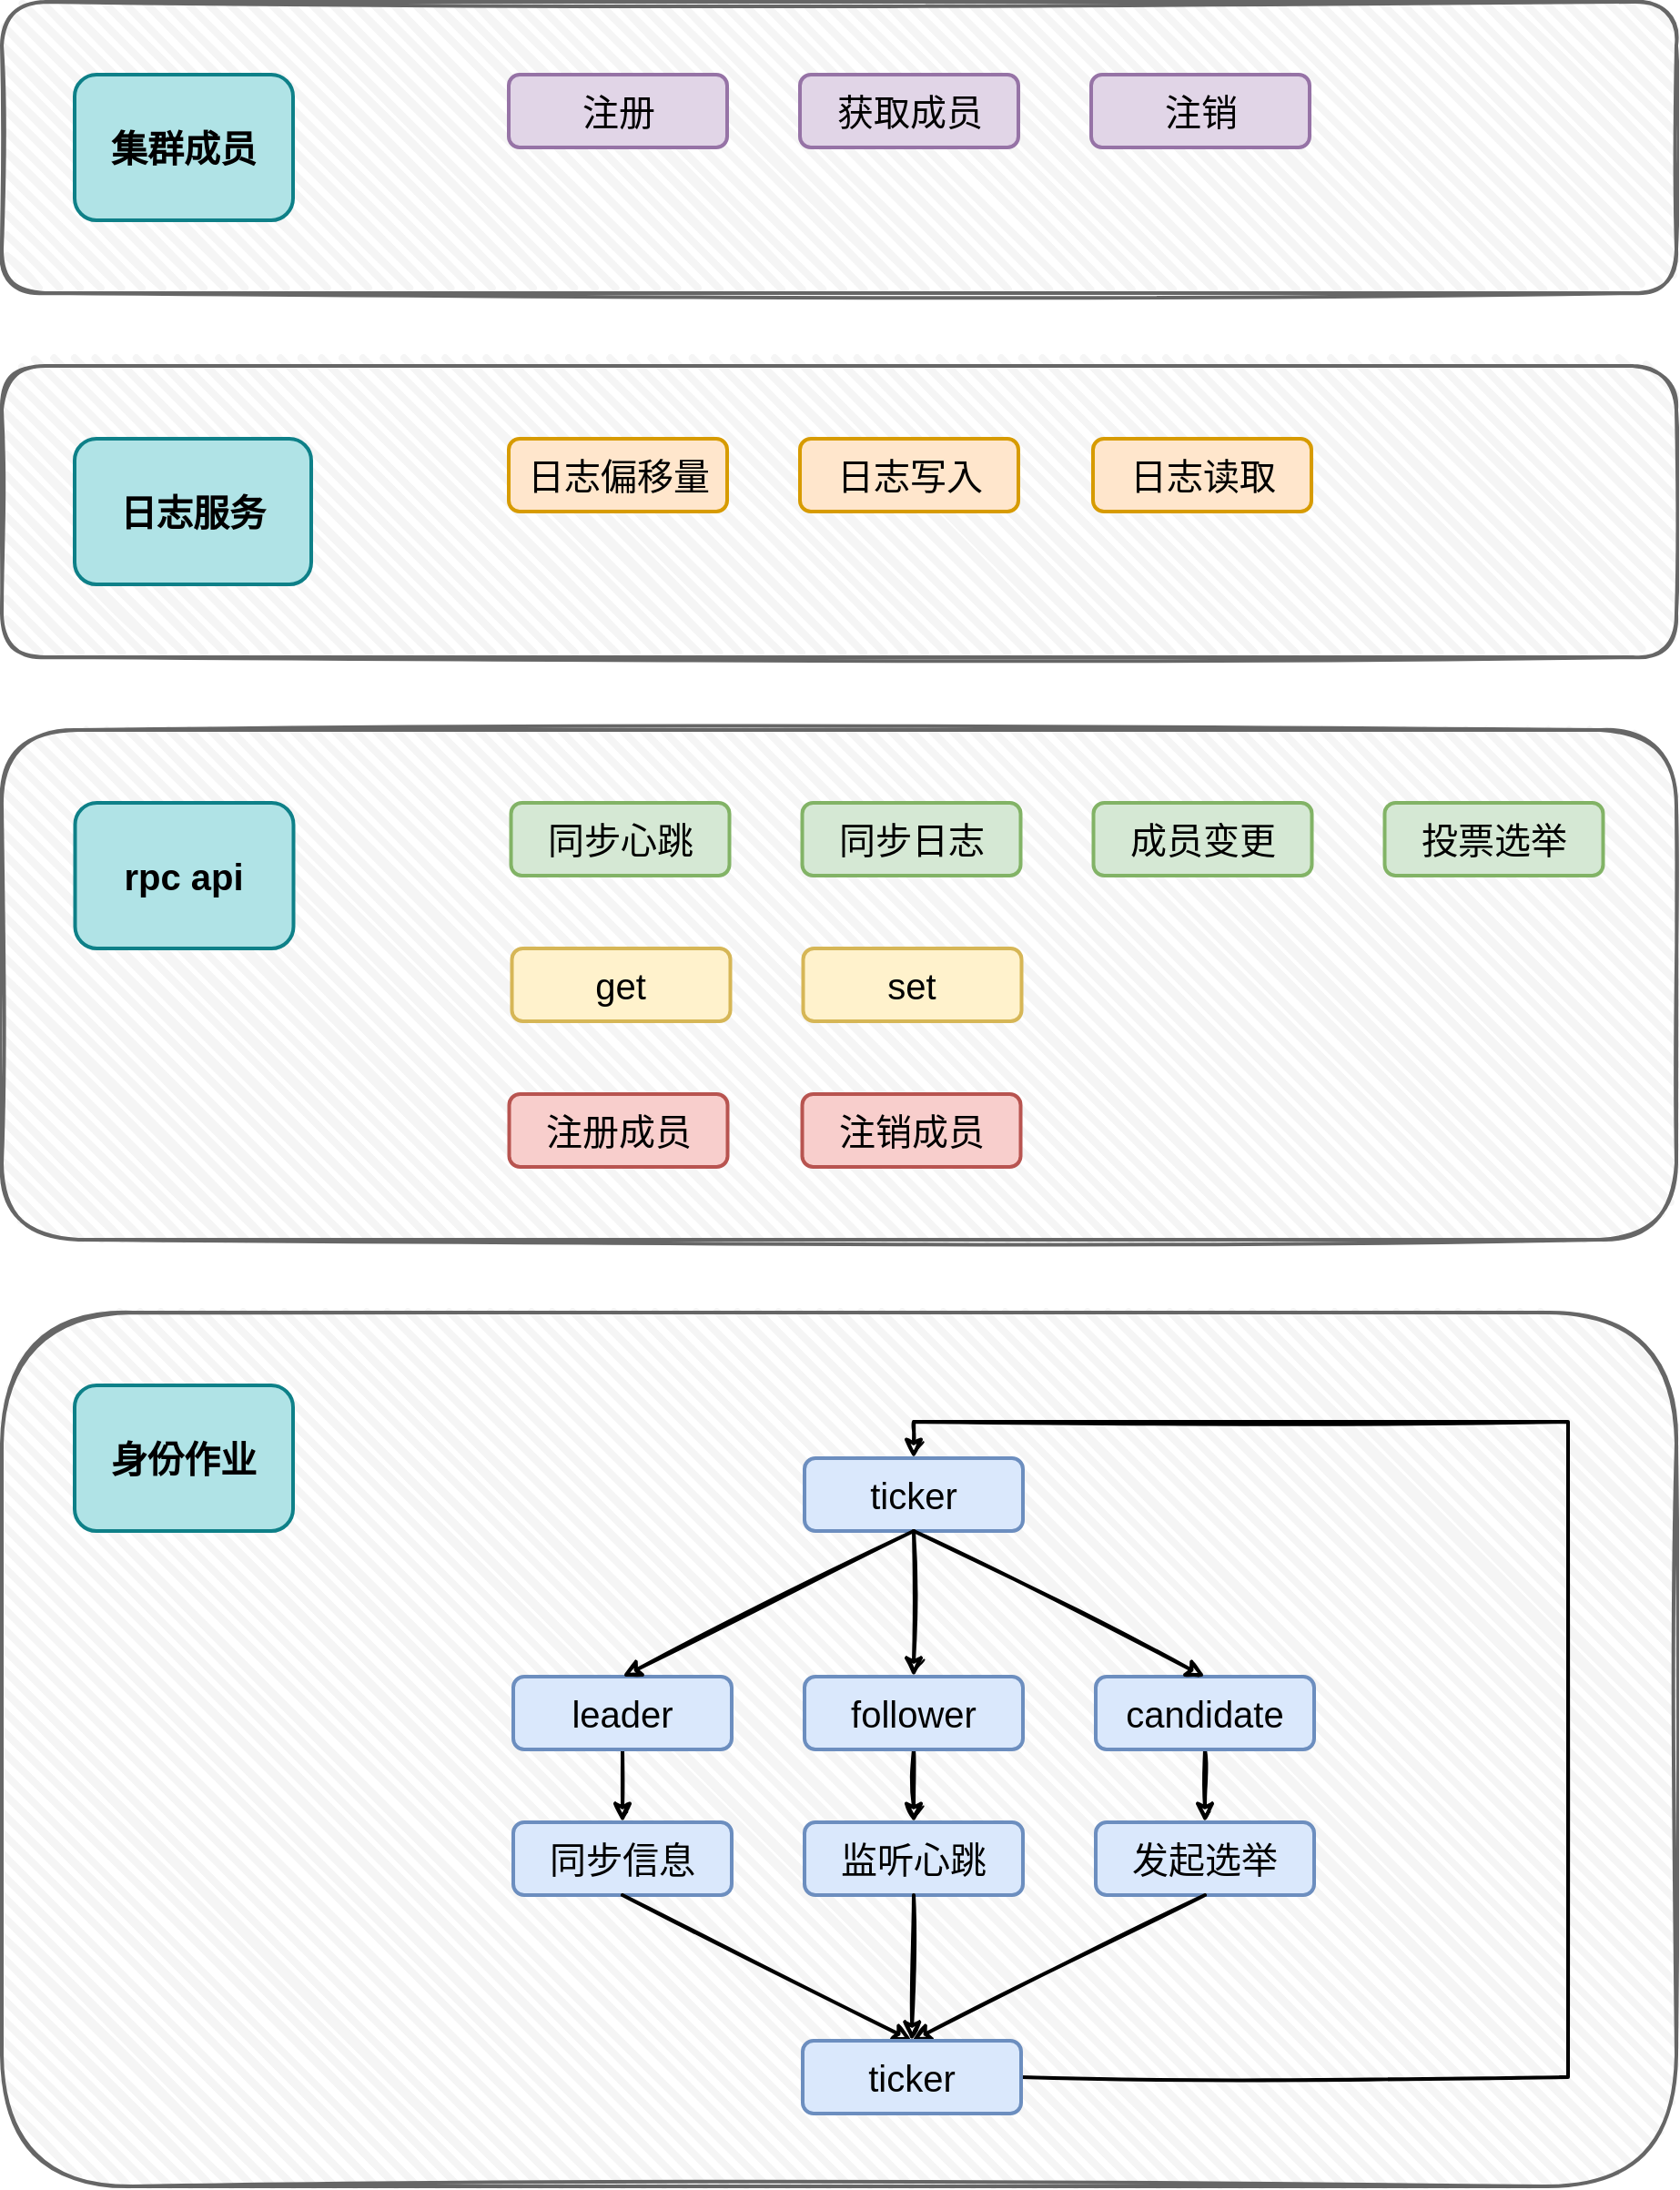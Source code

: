 <mxfile version="20.6.0" type="github">
  <diagram id="WJmWAj2H6MkocXoO3MCA" name="第 1 页">
    <mxGraphModel dx="1892" dy="2237" grid="1" gridSize="10" guides="1" tooltips="1" connect="1" arrows="1" fold="1" page="1" pageScale="1" pageWidth="827" pageHeight="1169" math="0" shadow="0">
      <root>
        <mxCell id="0" />
        <mxCell id="1" parent="0" />
        <mxCell id="dnkSuuYGsKeZ5wUBdyGk-54" value="" style="rounded=1;whiteSpace=wrap;html=1;strokeWidth=2;fillWeight=4;hachureGap=8;hachureAngle=45;fillColor=#f5f5f5;sketch=1;fontSize=20;fontColor=#333333;strokeColor=#666666;" vertex="1" parent="1">
          <mxGeometry x="120" y="-320" width="920" height="160" as="geometry" />
        </mxCell>
        <mxCell id="dnkSuuYGsKeZ5wUBdyGk-53" value="" style="rounded=1;whiteSpace=wrap;html=1;strokeWidth=2;fillWeight=4;hachureGap=8;hachureAngle=45;fillColor=#f5f5f5;sketch=1;fontSize=20;fontColor=#333333;strokeColor=#666666;" vertex="1" parent="1">
          <mxGeometry x="120" y="-120" width="920" height="160" as="geometry" />
        </mxCell>
        <mxCell id="dnkSuuYGsKeZ5wUBdyGk-52" value="" style="rounded=1;whiteSpace=wrap;html=1;strokeWidth=2;fillWeight=4;hachureGap=8;hachureAngle=45;fillColor=#f5f5f5;sketch=1;fontSize=20;fontColor=#333333;strokeColor=#666666;" vertex="1" parent="1">
          <mxGeometry x="120" y="80" width="920" height="280" as="geometry" />
        </mxCell>
        <mxCell id="dnkSuuYGsKeZ5wUBdyGk-51" value="" style="rounded=1;whiteSpace=wrap;html=1;strokeWidth=2;fillWeight=4;hachureGap=8;hachureAngle=45;fillColor=#f5f5f5;sketch=1;fontSize=20;fontColor=#333333;strokeColor=#666666;" vertex="1" parent="1">
          <mxGeometry x="120" y="400" width="920" height="480" as="geometry" />
        </mxCell>
        <mxCell id="dnkSuuYGsKeZ5wUBdyGk-3" value="身份作业" style="rounded=1;whiteSpace=wrap;html=1;strokeWidth=2;fillWeight=4;hachureGap=8;hachureAngle=45;fillColor=#b0e3e6;sketch=0;strokeColor=#0e8088;fontSize=20;fontStyle=1" vertex="1" parent="1">
          <mxGeometry x="160" y="440" width="120" height="80" as="geometry" />
        </mxCell>
        <mxCell id="dnkSuuYGsKeZ5wUBdyGk-4" value="rpc api" style="rounded=1;whiteSpace=wrap;html=1;strokeWidth=2;fillWeight=4;hachureGap=8;hachureAngle=45;fillColor=#b0e3e6;sketch=0;strokeColor=#0e8088;fontSize=20;fontStyle=1" vertex="1" parent="1">
          <mxGeometry x="160.25" y="120" width="120" height="80" as="geometry" />
        </mxCell>
        <mxCell id="dnkSuuYGsKeZ5wUBdyGk-5" value="日志服务" style="rounded=1;whiteSpace=wrap;html=1;strokeWidth=2;fillWeight=4;hachureGap=8;hachureAngle=45;fillColor=#b0e3e6;sketch=0;strokeColor=#0e8088;fontSize=20;fontStyle=1" vertex="1" parent="1">
          <mxGeometry x="160" y="-80" width="130" height="80" as="geometry" />
        </mxCell>
        <mxCell id="dnkSuuYGsKeZ5wUBdyGk-24" style="edgeStyle=orthogonalEdgeStyle;rounded=0;orthogonalLoop=1;jettySize=auto;html=1;fontSize=20;strokeWidth=2;sketch=1;" edge="1" parent="1" source="dnkSuuYGsKeZ5wUBdyGk-6" target="dnkSuuYGsKeZ5wUBdyGk-9">
          <mxGeometry relative="1" as="geometry" />
        </mxCell>
        <mxCell id="dnkSuuYGsKeZ5wUBdyGk-6" value="leader" style="rounded=1;whiteSpace=wrap;html=1;strokeWidth=2;fillWeight=4;hachureGap=8;hachureAngle=45;fillColor=#dae8fc;sketch=0;fontSize=20;strokeColor=#6c8ebf;" vertex="1" parent="1">
          <mxGeometry x="401" y="600" width="120" height="40" as="geometry" />
        </mxCell>
        <mxCell id="dnkSuuYGsKeZ5wUBdyGk-25" style="edgeStyle=orthogonalEdgeStyle;rounded=0;sketch=1;orthogonalLoop=1;jettySize=auto;html=1;strokeWidth=2;fontSize=20;" edge="1" parent="1" source="dnkSuuYGsKeZ5wUBdyGk-7" target="dnkSuuYGsKeZ5wUBdyGk-10">
          <mxGeometry relative="1" as="geometry" />
        </mxCell>
        <mxCell id="dnkSuuYGsKeZ5wUBdyGk-7" value="follower" style="rounded=1;whiteSpace=wrap;html=1;strokeWidth=2;fillWeight=4;hachureGap=8;hachureAngle=45;fillColor=#dae8fc;sketch=0;fontSize=20;strokeColor=#6c8ebf;" vertex="1" parent="1">
          <mxGeometry x="561" y="600" width="120" height="40" as="geometry" />
        </mxCell>
        <mxCell id="dnkSuuYGsKeZ5wUBdyGk-26" style="edgeStyle=orthogonalEdgeStyle;rounded=0;sketch=1;orthogonalLoop=1;jettySize=auto;html=1;entryX=0.5;entryY=0;entryDx=0;entryDy=0;strokeWidth=2;fontSize=20;" edge="1" parent="1" source="dnkSuuYGsKeZ5wUBdyGk-8" target="dnkSuuYGsKeZ5wUBdyGk-11">
          <mxGeometry relative="1" as="geometry" />
        </mxCell>
        <mxCell id="dnkSuuYGsKeZ5wUBdyGk-8" value="candidate" style="rounded=1;whiteSpace=wrap;html=1;strokeWidth=2;fillWeight=4;hachureGap=8;hachureAngle=45;fillColor=#dae8fc;sketch=0;fontSize=20;strokeColor=#6c8ebf;" vertex="1" parent="1">
          <mxGeometry x="721" y="600" width="120" height="40" as="geometry" />
        </mxCell>
        <mxCell id="dnkSuuYGsKeZ5wUBdyGk-9" value="同步信息" style="rounded=1;whiteSpace=wrap;html=1;strokeWidth=2;fillWeight=4;hachureGap=8;hachureAngle=45;fillColor=#dae8fc;sketch=0;fontSize=20;strokeColor=#6c8ebf;" vertex="1" parent="1">
          <mxGeometry x="401" y="680" width="120" height="40" as="geometry" />
        </mxCell>
        <mxCell id="dnkSuuYGsKeZ5wUBdyGk-10" value="监听心跳" style="rounded=1;whiteSpace=wrap;html=1;strokeWidth=2;fillWeight=4;hachureGap=8;hachureAngle=45;fillColor=#dae8fc;sketch=0;fontSize=20;strokeColor=#6c8ebf;" vertex="1" parent="1">
          <mxGeometry x="561" y="680" width="120" height="40" as="geometry" />
        </mxCell>
        <mxCell id="dnkSuuYGsKeZ5wUBdyGk-11" value="发起选举" style="rounded=1;whiteSpace=wrap;html=1;strokeWidth=2;fillWeight=4;hachureGap=8;hachureAngle=45;fillColor=#dae8fc;sketch=0;fontSize=20;strokeColor=#6c8ebf;" vertex="1" parent="1">
          <mxGeometry x="721" y="680" width="120" height="40" as="geometry" />
        </mxCell>
        <mxCell id="dnkSuuYGsKeZ5wUBdyGk-12" value="同步心跳" style="rounded=1;whiteSpace=wrap;html=1;strokeWidth=2;fillWeight=4;hachureGap=8;hachureAngle=45;fillColor=#d5e8d4;sketch=0;fontSize=20;strokeColor=#82b366;" vertex="1" parent="1">
          <mxGeometry x="399.75" y="120" width="120" height="40" as="geometry" />
        </mxCell>
        <mxCell id="dnkSuuYGsKeZ5wUBdyGk-13" value="同步日志" style="rounded=1;whiteSpace=wrap;html=1;strokeWidth=2;fillWeight=4;hachureGap=8;hachureAngle=45;fillColor=#d5e8d4;sketch=0;fontSize=20;strokeColor=#82b366;" vertex="1" parent="1">
          <mxGeometry x="559.75" y="120" width="120" height="40" as="geometry" />
        </mxCell>
        <mxCell id="dnkSuuYGsKeZ5wUBdyGk-14" value="成员变更" style="rounded=1;whiteSpace=wrap;html=1;strokeWidth=2;fillWeight=4;hachureGap=8;hachureAngle=45;fillColor=#d5e8d4;sketch=0;fontSize=20;strokeColor=#82b366;" vertex="1" parent="1">
          <mxGeometry x="719.75" y="120" width="120" height="40" as="geometry" />
        </mxCell>
        <mxCell id="dnkSuuYGsKeZ5wUBdyGk-15" value="投票选举" style="rounded=1;whiteSpace=wrap;html=1;strokeWidth=2;fillWeight=4;hachureGap=8;hachureAngle=45;fillColor=#d5e8d4;sketch=0;fontSize=20;strokeColor=#82b366;" vertex="1" parent="1">
          <mxGeometry x="879.75" y="120" width="120" height="40" as="geometry" />
        </mxCell>
        <mxCell id="dnkSuuYGsKeZ5wUBdyGk-16" value="get" style="rounded=1;whiteSpace=wrap;html=1;strokeWidth=2;fillWeight=4;hachureGap=8;hachureAngle=45;fillColor=#fff2cc;sketch=0;fontSize=20;strokeColor=#d6b656;" vertex="1" parent="1">
          <mxGeometry x="400.25" y="200" width="120" height="40" as="geometry" />
        </mxCell>
        <mxCell id="dnkSuuYGsKeZ5wUBdyGk-17" value="set" style="rounded=1;whiteSpace=wrap;html=1;strokeWidth=2;fillWeight=4;hachureGap=8;hachureAngle=45;fillColor=#fff2cc;sketch=0;fontSize=20;strokeColor=#d6b656;" vertex="1" parent="1">
          <mxGeometry x="560.25" y="200" width="120" height="40" as="geometry" />
        </mxCell>
        <mxCell id="dnkSuuYGsKeZ5wUBdyGk-18" value="集群成员" style="rounded=1;whiteSpace=wrap;html=1;strokeWidth=2;fillWeight=4;hachureGap=8;hachureAngle=45;fillColor=#b0e3e6;sketch=0;strokeColor=#0e8088;fontSize=20;fontStyle=1" vertex="1" parent="1">
          <mxGeometry x="160" y="-280" width="120" height="80" as="geometry" />
        </mxCell>
        <mxCell id="dnkSuuYGsKeZ5wUBdyGk-19" value="注册成员" style="rounded=1;whiteSpace=wrap;html=1;strokeWidth=2;fillWeight=4;hachureGap=8;hachureAngle=45;fillColor=#f8cecc;sketch=0;fontSize=20;strokeColor=#b85450;" vertex="1" parent="1">
          <mxGeometry x="398.75" y="280" width="120" height="40" as="geometry" />
        </mxCell>
        <mxCell id="dnkSuuYGsKeZ5wUBdyGk-20" value="注销成员" style="rounded=1;whiteSpace=wrap;html=1;strokeWidth=2;fillWeight=4;hachureGap=8;hachureAngle=45;fillColor=#f8cecc;sketch=0;fontSize=20;strokeColor=#b85450;" vertex="1" parent="1">
          <mxGeometry x="559.75" y="280" width="120" height="40" as="geometry" />
        </mxCell>
        <mxCell id="dnkSuuYGsKeZ5wUBdyGk-21" value="日志偏移量" style="rounded=1;whiteSpace=wrap;html=1;strokeWidth=2;fillWeight=4;hachureGap=8;hachureAngle=45;fillColor=#ffe6cc;sketch=0;fontSize=20;strokeColor=#d79b00;" vertex="1" parent="1">
          <mxGeometry x="398.5" y="-80" width="120" height="40" as="geometry" />
        </mxCell>
        <mxCell id="dnkSuuYGsKeZ5wUBdyGk-22" value="日志写入" style="rounded=1;whiteSpace=wrap;html=1;strokeWidth=2;fillWeight=4;hachureGap=8;hachureAngle=45;fillColor=#ffe6cc;sketch=0;fontSize=20;strokeColor=#d79b00;" vertex="1" parent="1">
          <mxGeometry x="558.5" y="-80" width="120" height="40" as="geometry" />
        </mxCell>
        <mxCell id="dnkSuuYGsKeZ5wUBdyGk-23" value="日志读取" style="rounded=1;whiteSpace=wrap;html=1;strokeWidth=2;fillWeight=4;hachureGap=8;hachureAngle=45;fillColor=#ffe6cc;sketch=0;fontSize=20;strokeColor=#d79b00;" vertex="1" parent="1">
          <mxGeometry x="719.5" y="-80" width="120" height="40" as="geometry" />
        </mxCell>
        <mxCell id="dnkSuuYGsKeZ5wUBdyGk-28" value="ticker" style="rounded=1;whiteSpace=wrap;html=1;strokeWidth=2;fillWeight=4;hachureGap=8;hachureAngle=45;fillColor=#dae8fc;sketch=0;fontSize=20;strokeColor=#6c8ebf;" vertex="1" parent="1">
          <mxGeometry x="561" y="480" width="120" height="40" as="geometry" />
        </mxCell>
        <mxCell id="dnkSuuYGsKeZ5wUBdyGk-29" value="" style="endArrow=classic;html=1;rounded=0;sketch=1;strokeWidth=2;fontSize=20;exitX=0.5;exitY=1;exitDx=0;exitDy=0;entryX=0.5;entryY=0;entryDx=0;entryDy=0;" edge="1" parent="1" source="dnkSuuYGsKeZ5wUBdyGk-28" target="dnkSuuYGsKeZ5wUBdyGk-6">
          <mxGeometry width="50" height="50" relative="1" as="geometry">
            <mxPoint x="430.5" y="600" as="sourcePoint" />
            <mxPoint x="480.5" y="550" as="targetPoint" />
          </mxGeometry>
        </mxCell>
        <mxCell id="dnkSuuYGsKeZ5wUBdyGk-30" value="" style="endArrow=classic;html=1;rounded=0;sketch=1;strokeWidth=2;fontSize=20;exitX=0.5;exitY=1;exitDx=0;exitDy=0;" edge="1" parent="1" source="dnkSuuYGsKeZ5wUBdyGk-28" target="dnkSuuYGsKeZ5wUBdyGk-7">
          <mxGeometry width="50" height="50" relative="1" as="geometry">
            <mxPoint x="470.5" y="600" as="sourcePoint" />
            <mxPoint x="520.5" y="550" as="targetPoint" />
          </mxGeometry>
        </mxCell>
        <mxCell id="dnkSuuYGsKeZ5wUBdyGk-31" value="" style="endArrow=classic;html=1;rounded=0;sketch=1;strokeWidth=2;fontSize=20;exitX=0.5;exitY=1;exitDx=0;exitDy=0;entryX=0.5;entryY=0;entryDx=0;entryDy=0;" edge="1" parent="1" source="dnkSuuYGsKeZ5wUBdyGk-28" target="dnkSuuYGsKeZ5wUBdyGk-8">
          <mxGeometry width="50" height="50" relative="1" as="geometry">
            <mxPoint x="720.5" y="620" as="sourcePoint" />
            <mxPoint x="770.5" y="570" as="targetPoint" />
          </mxGeometry>
        </mxCell>
        <mxCell id="dnkSuuYGsKeZ5wUBdyGk-34" value="" style="endArrow=classic;html=1;rounded=0;sketch=1;strokeWidth=2;fontSize=20;exitX=0.5;exitY=1;exitDx=0;exitDy=0;entryX=0.5;entryY=0;entryDx=0;entryDy=0;" edge="1" parent="1" source="dnkSuuYGsKeZ5wUBdyGk-10" target="dnkSuuYGsKeZ5wUBdyGk-37">
          <mxGeometry width="50" height="50" relative="1" as="geometry">
            <mxPoint x="670.5" y="790" as="sourcePoint" />
            <mxPoint x="620.5" y="800" as="targetPoint" />
          </mxGeometry>
        </mxCell>
        <mxCell id="dnkSuuYGsKeZ5wUBdyGk-35" value="" style="endArrow=classic;html=1;rounded=0;sketch=1;strokeWidth=2;fontSize=20;exitX=0.5;exitY=1;exitDx=0;exitDy=0;entryX=0.5;entryY=0;entryDx=0;entryDy=0;" edge="1" parent="1" source="dnkSuuYGsKeZ5wUBdyGk-11" target="dnkSuuYGsKeZ5wUBdyGk-37">
          <mxGeometry width="50" height="50" relative="1" as="geometry">
            <mxPoint x="700.5" y="790" as="sourcePoint" />
            <mxPoint x="620.5" y="810" as="targetPoint" />
          </mxGeometry>
        </mxCell>
        <mxCell id="dnkSuuYGsKeZ5wUBdyGk-36" value="" style="endArrow=classic;html=1;rounded=0;sketch=1;strokeWidth=2;fontSize=20;exitX=0.5;exitY=1;exitDx=0;exitDy=0;entryX=0.5;entryY=0;entryDx=0;entryDy=0;" edge="1" parent="1" source="dnkSuuYGsKeZ5wUBdyGk-9" target="dnkSuuYGsKeZ5wUBdyGk-37">
          <mxGeometry width="50" height="50" relative="1" as="geometry">
            <mxPoint x="510.5" y="800" as="sourcePoint" />
            <mxPoint x="620.5" y="800" as="targetPoint" />
          </mxGeometry>
        </mxCell>
        <mxCell id="dnkSuuYGsKeZ5wUBdyGk-38" style="edgeStyle=orthogonalEdgeStyle;rounded=0;sketch=1;orthogonalLoop=1;jettySize=auto;html=1;entryX=0.5;entryY=0;entryDx=0;entryDy=0;strokeWidth=2;fontSize=20;" edge="1" parent="1" source="dnkSuuYGsKeZ5wUBdyGk-37" target="dnkSuuYGsKeZ5wUBdyGk-28">
          <mxGeometry relative="1" as="geometry">
            <Array as="points">
              <mxPoint x="980.5" y="820" />
              <mxPoint x="980.5" y="460" />
              <mxPoint x="621.5" y="460" />
            </Array>
          </mxGeometry>
        </mxCell>
        <mxCell id="dnkSuuYGsKeZ5wUBdyGk-37" value="ticker" style="rounded=1;whiteSpace=wrap;html=1;strokeWidth=2;fillWeight=4;hachureGap=8;hachureAngle=45;fillColor=#dae8fc;sketch=0;fontSize=20;strokeColor=#6c8ebf;" vertex="1" parent="1">
          <mxGeometry x="560" y="800" width="120" height="40" as="geometry" />
        </mxCell>
        <mxCell id="dnkSuuYGsKeZ5wUBdyGk-41" value="注册" style="rounded=1;whiteSpace=wrap;html=1;strokeWidth=2;fillWeight=4;hachureGap=8;hachureAngle=45;fillColor=#e1d5e7;sketch=0;fontSize=20;strokeColor=#9673a6;" vertex="1" parent="1">
          <mxGeometry x="398.5" y="-280" width="120" height="40" as="geometry" />
        </mxCell>
        <mxCell id="dnkSuuYGsKeZ5wUBdyGk-55" value="获取成员" style="rounded=1;whiteSpace=wrap;html=1;strokeWidth=2;fillWeight=4;hachureGap=8;hachureAngle=45;fillColor=#e1d5e7;sketch=0;fontSize=20;strokeColor=#9673a6;" vertex="1" parent="1">
          <mxGeometry x="558.5" y="-280" width="120" height="40" as="geometry" />
        </mxCell>
        <mxCell id="dnkSuuYGsKeZ5wUBdyGk-56" value="注销" style="rounded=1;whiteSpace=wrap;html=1;strokeWidth=2;fillWeight=4;hachureGap=8;hachureAngle=45;fillColor=#e1d5e7;sketch=0;fontSize=20;strokeColor=#9673a6;" vertex="1" parent="1">
          <mxGeometry x="718.5" y="-280" width="120" height="40" as="geometry" />
        </mxCell>
      </root>
    </mxGraphModel>
  </diagram>
</mxfile>
